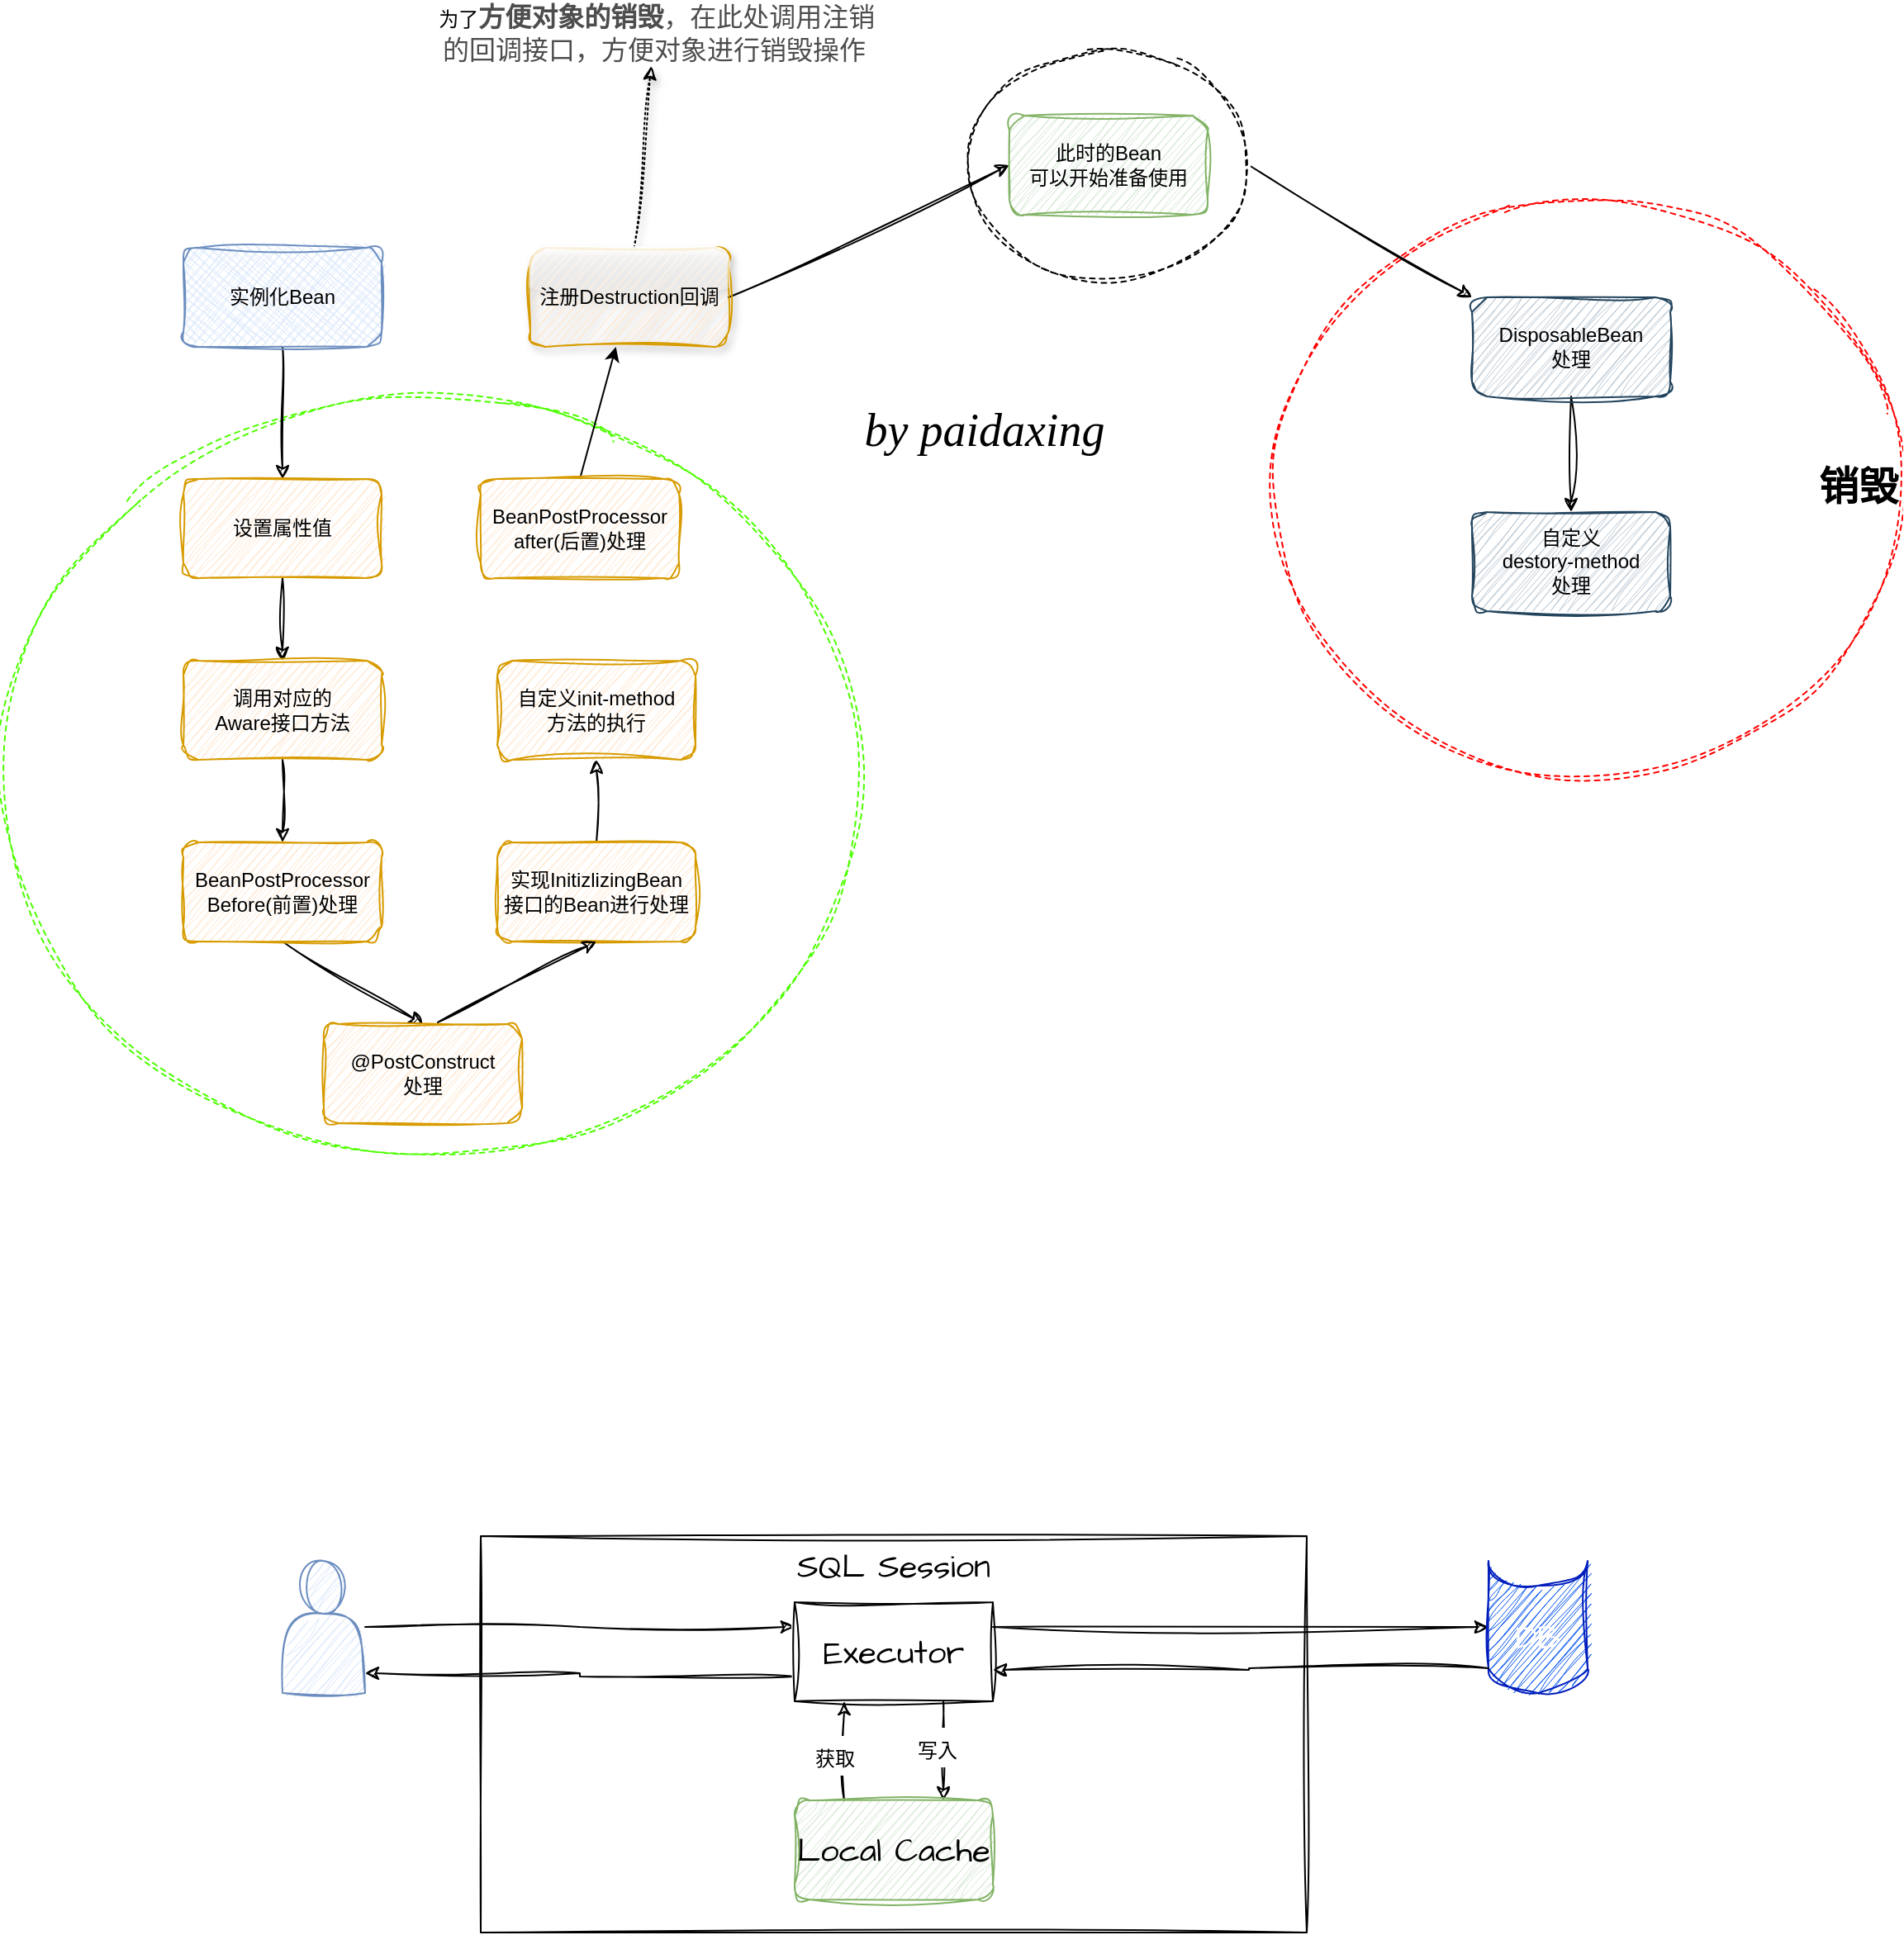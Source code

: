 <mxfile version="22.1.17" type="github">
  <diagram name="第 1 页" id="g53INEZvCoYS9vYzAf5S">
    <mxGraphModel dx="1434" dy="2050" grid="1" gridSize="10" guides="1" tooltips="1" connect="1" arrows="1" fold="1" page="1" pageScale="1" pageWidth="827" pageHeight="1169" math="0" shadow="0">
      <root>
        <mxCell id="0" />
        <mxCell id="1" parent="0" />
        <mxCell id="2Z9o2Xpiy1UtpyyYw2TX-37" value="&lt;h1 style=&quot;&quot;&gt;&lt;span style=&quot;background-color: initial;&quot;&gt;销毁&lt;/span&gt;&lt;/h1&gt;" style="ellipse;whiteSpace=wrap;html=1;sketch=1;curveFitting=1;jiggle=2;strokeColor=#ff0000;align=right;dashed=1;" parent="1" vertex="1">
          <mxGeometry x="820" y="-370" width="380" height="350" as="geometry" />
        </mxCell>
        <mxCell id="2Z9o2Xpiy1UtpyyYw2TX-40" style="rounded=0;orthogonalLoop=1;jettySize=auto;html=1;exitX=1;exitY=0.5;exitDx=0;exitDy=0;entryX=0;entryY=0;entryDx=0;entryDy=0;sketch=1;curveFitting=1;jiggle=2;" parent="1" source="2Z9o2Xpiy1UtpyyYw2TX-35" target="2Z9o2Xpiy1UtpyyYw2TX-36" edge="1">
          <mxGeometry relative="1" as="geometry" />
        </mxCell>
        <mxCell id="2Z9o2Xpiy1UtpyyYw2TX-35" value="" style="ellipse;whiteSpace=wrap;html=1;gradientColor=none;dashed=1;sketch=1;curveFitting=1;jiggle=2;" parent="1" vertex="1">
          <mxGeometry x="635" y="-460" width="170" height="140" as="geometry" />
        </mxCell>
        <mxCell id="2Z9o2Xpiy1UtpyyYw2TX-6" value="" style="ellipse;whiteSpace=wrap;html=1;sketch=1;curveFitting=1;jiggle=2;strokeColor=#4dff00;dashed=1;" parent="1" vertex="1">
          <mxGeometry x="50" y="-250" width="520" height="460" as="geometry" />
        </mxCell>
        <mxCell id="2Z9o2Xpiy1UtpyyYw2TX-8" style="edgeStyle=orthogonalEdgeStyle;rounded=1;orthogonalLoop=1;jettySize=auto;html=1;exitX=0.5;exitY=1;exitDx=0;exitDy=0;sketch=1;curveFitting=1;jiggle=2;curved=0;strokeWidth=1;shadow=0;" parent="1" source="2Z9o2Xpiy1UtpyyYw2TX-5" target="2Z9o2Xpiy1UtpyyYw2TX-7" edge="1">
          <mxGeometry relative="1" as="geometry" />
        </mxCell>
        <mxCell id="2Z9o2Xpiy1UtpyyYw2TX-5" value="实例化Bean" style="rounded=1;whiteSpace=wrap;html=1;fillStyle=cross-hatch;sketch=1;curveFitting=1;jiggle=2;fillColor=#dae8fc;strokeColor=#6c8ebf;" parent="1" vertex="1">
          <mxGeometry x="160" y="-340" width="120" height="60" as="geometry" />
        </mxCell>
        <mxCell id="2Z9o2Xpiy1UtpyyYw2TX-10" style="edgeStyle=orthogonalEdgeStyle;rounded=0;orthogonalLoop=1;jettySize=auto;html=1;exitX=0.5;exitY=1;exitDx=0;exitDy=0;entryX=0.5;entryY=0;entryDx=0;entryDy=0;sketch=1;curveFitting=1;jiggle=2;" parent="1" source="2Z9o2Xpiy1UtpyyYw2TX-7" target="2Z9o2Xpiy1UtpyyYw2TX-9" edge="1">
          <mxGeometry relative="1" as="geometry" />
        </mxCell>
        <mxCell id="2Z9o2Xpiy1UtpyyYw2TX-7" value="设置属性值" style="rounded=1;whiteSpace=wrap;html=1;fillColor=#ffe6cc;strokeColor=#d79b00;sketch=1;curveFitting=1;jiggle=2;" parent="1" vertex="1">
          <mxGeometry x="160" y="-200" width="120" height="60" as="geometry" />
        </mxCell>
        <mxCell id="2Z9o2Xpiy1UtpyyYw2TX-12" style="edgeStyle=orthogonalEdgeStyle;rounded=0;orthogonalLoop=1;jettySize=auto;html=1;entryX=0.5;entryY=0;entryDx=0;entryDy=0;sketch=1;curveFitting=1;jiggle=2;" parent="1" source="2Z9o2Xpiy1UtpyyYw2TX-9" target="2Z9o2Xpiy1UtpyyYw2TX-11" edge="1">
          <mxGeometry relative="1" as="geometry" />
        </mxCell>
        <mxCell id="2Z9o2Xpiy1UtpyyYw2TX-9" value="调用对应的&lt;br&gt;Aware接口方法" style="rounded=1;whiteSpace=wrap;html=1;fillColor=#ffe6cc;strokeColor=#d79b00;sketch=1;curveFitting=1;jiggle=2;" parent="1" vertex="1">
          <mxGeometry x="160" y="-90" width="120" height="60" as="geometry" />
        </mxCell>
        <mxCell id="2Z9o2Xpiy1UtpyyYw2TX-14" style="rounded=0;orthogonalLoop=1;jettySize=auto;html=1;exitX=0.5;exitY=1;exitDx=0;exitDy=0;entryX=0.5;entryY=0;entryDx=0;entryDy=0;sketch=1;curveFitting=1;jiggle=2;" parent="1" source="2Z9o2Xpiy1UtpyyYw2TX-11" target="2Z9o2Xpiy1UtpyyYw2TX-13" edge="1">
          <mxGeometry relative="1" as="geometry" />
        </mxCell>
        <mxCell id="2Z9o2Xpiy1UtpyyYw2TX-11" value="BeanPostProcessor&lt;br&gt;Before(前置)处理" style="rounded=1;whiteSpace=wrap;html=1;fillColor=#ffe6cc;strokeColor=#d79b00;sketch=1;curveFitting=1;jiggle=2;" parent="1" vertex="1">
          <mxGeometry x="160" y="20" width="120" height="60" as="geometry" />
        </mxCell>
        <mxCell id="2Z9o2Xpiy1UtpyyYw2TX-13" value="&lt;div class=&quot;lake-content&quot;&gt;@PostConstruct&lt;/div&gt;&lt;div class=&quot;lake-content&quot;&gt;处理&lt;/div&gt;" style="rounded=1;whiteSpace=wrap;html=1;fillColor=#ffe6cc;strokeColor=#d79b00;sketch=1;curveFitting=1;jiggle=2;" parent="1" vertex="1">
          <mxGeometry x="245" y="130" width="120" height="60" as="geometry" />
        </mxCell>
        <mxCell id="2Z9o2Xpiy1UtpyyYw2TX-26" style="edgeStyle=orthogonalEdgeStyle;rounded=0;orthogonalLoop=1;jettySize=auto;html=1;exitX=0.5;exitY=0;exitDx=0;exitDy=0;entryX=0.5;entryY=1;entryDx=0;entryDy=0;sketch=1;curveFitting=1;jiggle=2;" parent="1" source="2Z9o2Xpiy1UtpyyYw2TX-15" target="2Z9o2Xpiy1UtpyyYw2TX-24" edge="1">
          <mxGeometry relative="1" as="geometry" />
        </mxCell>
        <mxCell id="2Z9o2Xpiy1UtpyyYw2TX-15" value="&lt;div class=&quot;lake-content&quot;&gt;实现InitizlizingBean&lt;/div&gt;&lt;div class=&quot;lake-content&quot;&gt;接口的Bean进行处理&lt;/div&gt;" style="rounded=1;whiteSpace=wrap;html=1;fillColor=#ffe6cc;strokeColor=#d79b00;sketch=1;curveFitting=1;jiggle=2;" parent="1" vertex="1">
          <mxGeometry x="350" y="20" width="120" height="60" as="geometry" />
        </mxCell>
        <mxCell id="2Z9o2Xpiy1UtpyyYw2TX-23" style="rounded=0;orthogonalLoop=1;jettySize=auto;html=1;entryX=0.5;entryY=1;entryDx=0;entryDy=0;exitX=0.575;exitY=-0.017;exitDx=0;exitDy=0;exitPerimeter=0;sketch=1;curveFitting=1;jiggle=2;" parent="1" source="2Z9o2Xpiy1UtpyyYw2TX-13" target="2Z9o2Xpiy1UtpyyYw2TX-15" edge="1">
          <mxGeometry relative="1" as="geometry" />
        </mxCell>
        <mxCell id="2Z9o2Xpiy1UtpyyYw2TX-24" value="&lt;div class=&quot;lake-content&quot;&gt;自定义init-method&lt;/div&gt;&lt;div class=&quot;lake-content&quot;&gt;方法的执行&lt;/div&gt;" style="rounded=1;whiteSpace=wrap;html=1;fillColor=#ffe6cc;strokeColor=#d79b00;sketch=1;curveFitting=1;jiggle=2;" parent="1" vertex="1">
          <mxGeometry x="350" y="-90" width="120" height="60" as="geometry" />
        </mxCell>
        <mxCell id="2Z9o2Xpiy1UtpyyYw2TX-30" style="rounded=0;orthogonalLoop=1;jettySize=auto;html=1;exitX=0.5;exitY=0;exitDx=0;exitDy=0;" parent="1" source="2Z9o2Xpiy1UtpyyYw2TX-28" target="2Z9o2Xpiy1UtpyyYw2TX-29" edge="1">
          <mxGeometry relative="1" as="geometry" />
        </mxCell>
        <mxCell id="2Z9o2Xpiy1UtpyyYw2TX-28" value="BeanPostProcessor&lt;br&gt;after(后置)处理" style="rounded=1;whiteSpace=wrap;html=1;fillColor=#ffe6cc;strokeColor=#d79b00;sketch=1;curveFitting=1;jiggle=2;" parent="1" vertex="1">
          <mxGeometry x="340" y="-200" width="120" height="60" as="geometry" />
        </mxCell>
        <mxCell id="2Z9o2Xpiy1UtpyyYw2TX-32" style="rounded=0;orthogonalLoop=1;jettySize=auto;html=1;sketch=1;curveFitting=1;jiggle=2;shadow=1;dashed=1;dashPattern=1 2;" parent="1" source="2Z9o2Xpiy1UtpyyYw2TX-29" target="2Z9o2Xpiy1UtpyyYw2TX-31" edge="1">
          <mxGeometry relative="1" as="geometry" />
        </mxCell>
        <mxCell id="2Z9o2Xpiy1UtpyyYw2TX-34" style="rounded=0;orthogonalLoop=1;jettySize=auto;html=1;exitX=1;exitY=0.5;exitDx=0;exitDy=0;entryX=0;entryY=0.5;entryDx=0;entryDy=0;sketch=1;curveFitting=1;jiggle=2;" parent="1" source="2Z9o2Xpiy1UtpyyYw2TX-29" target="2Z9o2Xpiy1UtpyyYw2TX-33" edge="1">
          <mxGeometry relative="1" as="geometry" />
        </mxCell>
        <mxCell id="2Z9o2Xpiy1UtpyyYw2TX-29" value="注册Destruction回调" style="rounded=1;whiteSpace=wrap;html=1;fillColor=#ffe6cc;strokeColor=#d79b00;glass=1;shadow=1;sketch=1;curveFitting=1;jiggle=2;" parent="1" vertex="1">
          <mxGeometry x="370" y="-340" width="120" height="60" as="geometry" />
        </mxCell>
        <mxCell id="2Z9o2Xpiy1UtpyyYw2TX-31" value="​ 为了&lt;span style=&quot;box-sizing: border-box; outline: 0px; font-weight: 700; overflow-wrap: break-word; color: rgb(77, 77, 77); font-family: -apple-system, &amp;quot;SF UI Text&amp;quot;, Arial, &amp;quot;PingFang SC&amp;quot;, &amp;quot;Hiragino Sans GB&amp;quot;, &amp;quot;Microsoft YaHei&amp;quot;, &amp;quot;WenQuanYi Micro Hei&amp;quot;, sans-serif; font-size: 16px; font-variant-ligatures: no-common-ligatures; text-align: start; background-color: rgb(255, 255, 255);&quot;&gt;方便对象的销毁&lt;/span&gt;&lt;span style=&quot;color: rgb(77, 77, 77); font-family: -apple-system, &amp;quot;SF UI Text&amp;quot;, Arial, &amp;quot;PingFang SC&amp;quot;, &amp;quot;Hiragino Sans GB&amp;quot;, &amp;quot;Microsoft YaHei&amp;quot;, &amp;quot;WenQuanYi Micro Hei&amp;quot;, sans-serif; font-size: 16px; font-variant-ligatures: no-common-ligatures; text-align: start; background-color: rgb(255, 255, 255);&quot;&gt;，在此处调用注销的回调接口，方便对象进行销毁操作&lt;/span&gt;" style="text;html=1;strokeColor=none;fillColor=none;align=center;verticalAlign=middle;whiteSpace=wrap;rounded=0;sketch=1;curveFitting=1;jiggle=2;dashed=1;dashPattern=8 8;" parent="1" vertex="1">
          <mxGeometry x="310" y="-490" width="270" height="40" as="geometry" />
        </mxCell>
        <mxCell id="2Z9o2Xpiy1UtpyyYw2TX-33" value="此时的Bean&lt;br&gt;可以开始准备使用" style="rounded=1;whiteSpace=wrap;html=1;sketch=1;curveFitting=1;jiggle=2;fillColor=#d5e8d4;strokeColor=#82b366;" parent="1" vertex="1">
          <mxGeometry x="660" y="-420" width="120" height="60" as="geometry" />
        </mxCell>
        <mxCell id="2Z9o2Xpiy1UtpyyYw2TX-39" style="edgeStyle=orthogonalEdgeStyle;rounded=0;orthogonalLoop=1;jettySize=auto;html=1;exitX=0.5;exitY=1;exitDx=0;exitDy=0;entryX=0.5;entryY=0;entryDx=0;entryDy=0;sketch=1;curveFitting=1;jiggle=2;" parent="1" source="2Z9o2Xpiy1UtpyyYw2TX-36" target="2Z9o2Xpiy1UtpyyYw2TX-38" edge="1">
          <mxGeometry relative="1" as="geometry" />
        </mxCell>
        <mxCell id="2Z9o2Xpiy1UtpyyYw2TX-36" value="DisposableBean&lt;br&gt;处理" style="rounded=1;whiteSpace=wrap;html=1;sketch=1;curveFitting=1;jiggle=2;fillColor=#bac8d3;strokeColor=#23445d;" parent="1" vertex="1">
          <mxGeometry x="940" y="-310" width="120" height="60" as="geometry" />
        </mxCell>
        <mxCell id="2Z9o2Xpiy1UtpyyYw2TX-38" value="自定义&lt;br&gt;destory-method&lt;br&gt;处理" style="rounded=1;whiteSpace=wrap;html=1;sketch=1;curveFitting=1;jiggle=2;fillColor=#bac8d3;strokeColor=#23445d;" parent="1" vertex="1">
          <mxGeometry x="940" y="-180" width="120" height="60" as="geometry" />
        </mxCell>
        <mxCell id="2Z9o2Xpiy1UtpyyYw2TX-41" value="&lt;div style=&quot;&quot;&gt;&lt;span style=&quot;background-color: initial; font-size: 28px;&quot;&gt;&lt;i style=&quot;&quot;&gt;&lt;font face=&quot;Comic Sans MS&quot;&gt;by paidaxing&lt;/font&gt;&lt;/i&gt;&lt;/span&gt;&lt;/div&gt;" style="text;html=1;align=center;verticalAlign=middle;whiteSpace=wrap;rounded=0;sketch=1;curveFitting=1;jiggle=2;glass=0;" parent="1" vertex="1">
          <mxGeometry x="520" y="-260" width="250" height="60" as="geometry" />
        </mxCell>
        <mxCell id="R9Dd7-hYeWQccb-H2_mE-1" value="SQL Session" style="rounded=0;whiteSpace=wrap;html=1;hachureGap=4;fontFamily=Architects Daughter;fontSource=https%3A%2F%2Ffonts.googleapis.com%2Fcss%3Ffamily%3DArchitects%2BDaughter;fontSize=20;sketch=1;curveFitting=1;jiggle=2;horizontal=1;verticalAlign=top;" vertex="1" parent="1">
          <mxGeometry x="340" y="440" width="500" height="240" as="geometry" />
        </mxCell>
        <mxCell id="R9Dd7-hYeWQccb-H2_mE-18" style="edgeStyle=orthogonalEdgeStyle;rounded=0;sketch=1;hachureGap=4;jiggle=2;curveFitting=1;orthogonalLoop=1;jettySize=auto;html=1;fontFamily=Architects Daughter;fontSource=https%3A%2F%2Ffonts.googleapis.com%2Fcss%3Ffamily%3DArchitects%2BDaughter;fontSize=16;" edge="1" parent="1" source="R9Dd7-hYeWQccb-H2_mE-3">
          <mxGeometry relative="1" as="geometry">
            <mxPoint x="530" y="495" as="targetPoint" />
          </mxGeometry>
        </mxCell>
        <mxCell id="R9Dd7-hYeWQccb-H2_mE-3" value="" style="shape=actor;whiteSpace=wrap;html=1;sketch=1;hachureGap=4;jiggle=2;curveFitting=1;fontFamily=Architects Daughter;fontSource=https%3A%2F%2Ffonts.googleapis.com%2Fcss%3Ffamily%3DArchitects%2BDaughter;fontSize=20;fillColor=#dae8fc;strokeColor=#6c8ebf;" vertex="1" parent="1">
          <mxGeometry x="220" y="455" width="50" height="80" as="geometry" />
        </mxCell>
        <mxCell id="R9Dd7-hYeWQccb-H2_mE-13" style="edgeStyle=orthogonalEdgeStyle;rounded=0;sketch=1;hachureGap=4;jiggle=2;curveFitting=1;orthogonalLoop=1;jettySize=auto;html=1;exitX=0.75;exitY=1;exitDx=0;exitDy=0;entryX=0.75;entryY=0;entryDx=0;entryDy=0;fontFamily=Architects Daughter;fontSource=https%3A%2F%2Ffonts.googleapis.com%2Fcss%3Ffamily%3DArchitects%2BDaughter;fontSize=16;" edge="1" parent="1" source="R9Dd7-hYeWQccb-H2_mE-5" target="R9Dd7-hYeWQccb-H2_mE-6">
          <mxGeometry relative="1" as="geometry" />
        </mxCell>
        <mxCell id="R9Dd7-hYeWQccb-H2_mE-14" value="&lt;font style=&quot;font-size: 12px;&quot;&gt;写入&lt;/font&gt;" style="edgeLabel;html=1;align=center;verticalAlign=middle;resizable=0;points=[];fontSize=20;fontFamily=Architects Daughter;" vertex="1" connectable="0" parent="R9Dd7-hYeWQccb-H2_mE-13">
          <mxGeometry x="-0.114" y="-4" relative="1" as="geometry">
            <mxPoint as="offset" />
          </mxGeometry>
        </mxCell>
        <mxCell id="R9Dd7-hYeWQccb-H2_mE-15" style="edgeStyle=orthogonalEdgeStyle;rounded=0;sketch=1;hachureGap=4;jiggle=2;curveFitting=1;orthogonalLoop=1;jettySize=auto;html=1;exitX=1;exitY=0.25;exitDx=0;exitDy=0;fontFamily=Architects Daughter;fontSource=https%3A%2F%2Ffonts.googleapis.com%2Fcss%3Ffamily%3DArchitects%2BDaughter;fontSize=16;entryX=0;entryY=0.5;entryDx=0;entryDy=0;entryPerimeter=0;" edge="1" parent="1" source="R9Dd7-hYeWQccb-H2_mE-5" target="R9Dd7-hYeWQccb-H2_mE-16">
          <mxGeometry relative="1" as="geometry">
            <mxPoint x="920" y="490" as="targetPoint" />
          </mxGeometry>
        </mxCell>
        <mxCell id="R9Dd7-hYeWQccb-H2_mE-23" style="edgeStyle=orthogonalEdgeStyle;rounded=0;sketch=1;hachureGap=4;jiggle=2;curveFitting=1;orthogonalLoop=1;jettySize=auto;html=1;exitX=0;exitY=0.75;exitDx=0;exitDy=0;entryX=1;entryY=0.85;entryDx=0;entryDy=0;fontFamily=Architects Daughter;fontSource=https%3A%2F%2Ffonts.googleapis.com%2Fcss%3Ffamily%3DArchitects%2BDaughter;fontSize=16;entryPerimeter=0;" edge="1" parent="1" source="R9Dd7-hYeWQccb-H2_mE-5" target="R9Dd7-hYeWQccb-H2_mE-3">
          <mxGeometry relative="1" as="geometry" />
        </mxCell>
        <mxCell id="R9Dd7-hYeWQccb-H2_mE-5" value="Executor" style="rounded=0;whiteSpace=wrap;html=1;sketch=1;hachureGap=4;jiggle=2;curveFitting=1;fontFamily=Architects Daughter;fontSource=https%3A%2F%2Ffonts.googleapis.com%2Fcss%3Ffamily%3DArchitects%2BDaughter;fontSize=20;" vertex="1" parent="1">
          <mxGeometry x="530" y="480" width="120" height="60" as="geometry" />
        </mxCell>
        <mxCell id="R9Dd7-hYeWQccb-H2_mE-11" style="edgeStyle=orthogonalEdgeStyle;rounded=0;sketch=1;hachureGap=4;jiggle=2;curveFitting=1;orthogonalLoop=1;jettySize=auto;html=1;exitX=0.25;exitY=0;exitDx=0;exitDy=0;fontFamily=Architects Daughter;fontSource=https%3A%2F%2Ffonts.googleapis.com%2Fcss%3Ffamily%3DArchitects%2BDaughter;fontSize=16;entryX=0.25;entryY=1;entryDx=0;entryDy=0;" edge="1" parent="1" source="R9Dd7-hYeWQccb-H2_mE-6" target="R9Dd7-hYeWQccb-H2_mE-5">
          <mxGeometry relative="1" as="geometry" />
        </mxCell>
        <mxCell id="R9Dd7-hYeWQccb-H2_mE-12" value="&lt;font style=&quot;font-size: 12px;&quot;&gt;获取&lt;/font&gt;" style="edgeLabel;html=1;align=center;verticalAlign=middle;resizable=0;points=[];fontSize=20;fontFamily=Architects Daughter;" vertex="1" connectable="0" parent="R9Dd7-hYeWQccb-H2_mE-11">
          <mxGeometry x="-0.067" y="6" relative="1" as="geometry">
            <mxPoint as="offset" />
          </mxGeometry>
        </mxCell>
        <mxCell id="R9Dd7-hYeWQccb-H2_mE-6" value="Local Cache" style="rounded=1;whiteSpace=wrap;html=1;sketch=1;hachureGap=4;jiggle=2;curveFitting=1;fontFamily=Architects Daughter;fontSource=https%3A%2F%2Ffonts.googleapis.com%2Fcss%3Ffamily%3DArchitects%2BDaughter;fontSize=20;fillColor=#d5e8d4;strokeColor=#82b366;" vertex="1" parent="1">
          <mxGeometry x="530" y="600" width="120" height="60" as="geometry" />
        </mxCell>
        <mxCell id="R9Dd7-hYeWQccb-H2_mE-16" value="DB" style="shape=cylinder3;whiteSpace=wrap;html=1;boundedLbl=1;backgroundOutline=1;size=15;lid=0;sketch=1;hachureGap=4;jiggle=2;curveFitting=1;fontFamily=Architects Daughter;fontSource=https%3A%2F%2Ffonts.googleapis.com%2Fcss%3Ffamily%3DArchitects%2BDaughter;fontSize=20;fillColor=#0050ef;fontColor=#ffffff;strokeColor=#001DBC;" vertex="1" parent="1">
          <mxGeometry x="950" y="455" width="60" height="80" as="geometry" />
        </mxCell>
        <mxCell id="R9Dd7-hYeWQccb-H2_mE-17" style="edgeStyle=orthogonalEdgeStyle;rounded=0;sketch=1;hachureGap=4;jiggle=2;curveFitting=1;orthogonalLoop=1;jettySize=auto;html=1;exitX=0;exitY=1;exitDx=0;exitDy=-15;exitPerimeter=0;fontFamily=Architects Daughter;fontSource=https%3A%2F%2Ffonts.googleapis.com%2Fcss%3Ffamily%3DArchitects%2BDaughter;fontSize=16;" edge="1" parent="1" source="R9Dd7-hYeWQccb-H2_mE-16" target="R9Dd7-hYeWQccb-H2_mE-5">
          <mxGeometry relative="1" as="geometry">
            <mxPoint x="660" y="520" as="targetPoint" />
            <Array as="points">
              <mxPoint x="805" y="520" />
              <mxPoint x="805" y="521" />
            </Array>
          </mxGeometry>
        </mxCell>
      </root>
    </mxGraphModel>
  </diagram>
</mxfile>
